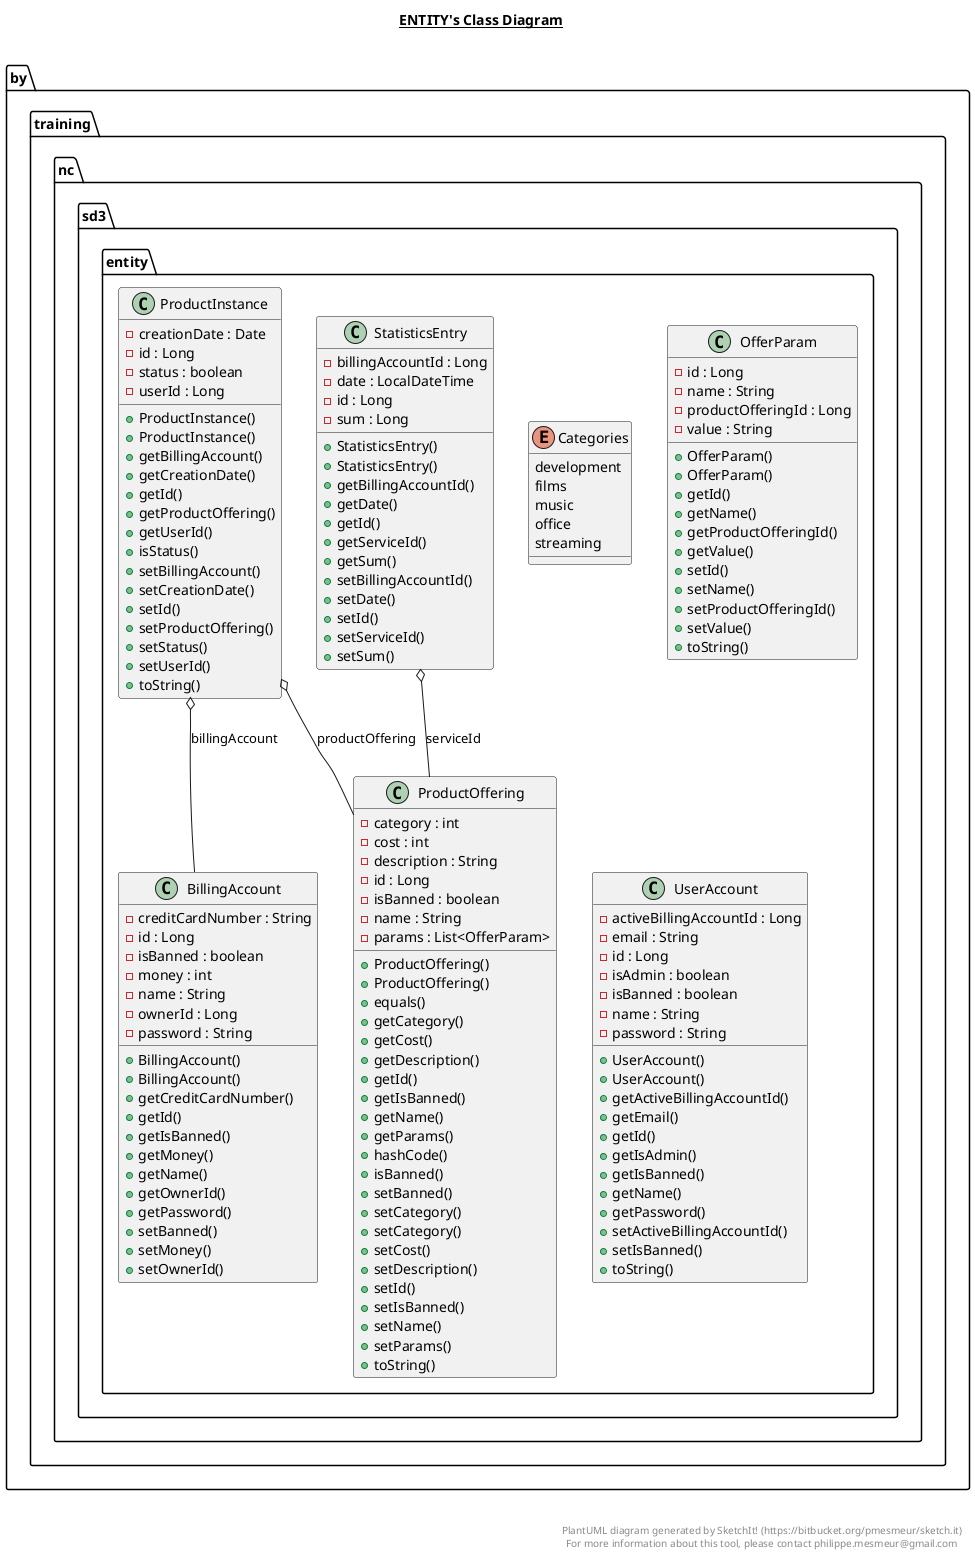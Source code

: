 @startuml

title __ENTITY's Class Diagram__\n

  namespace by.training.nc.sd3 {
    namespace entity {
      class by.training.nc.sd3.entity.BillingAccount {
          - creditCardNumber : String
          - id : Long
          - isBanned : boolean
          - money : int
          - name : String
          - ownerId : Long
          - password : String
          + BillingAccount()
          + BillingAccount()
          + getCreditCardNumber()
          + getId()
          + getIsBanned()
          + getMoney()
          + getName()
          + getOwnerId()
          + getPassword()
          + setBanned()
          + setMoney()
          + setOwnerId()
      }
    }
  }
  

  namespace by.training.nc.sd3 {
    namespace entity {
      enum Categories {
        development
        films
        music
        office
        streaming
      }
    }
  }
  

  namespace by.training.nc.sd3 {
    namespace entity {
      class by.training.nc.sd3.entity.OfferParam {
          - id : Long
          - name : String
          - productOfferingId : Long
          - value : String
          + OfferParam()
          + OfferParam()
          + getId()
          + getName()
          + getProductOfferingId()
          + getValue()
          + setId()
          + setName()
          + setProductOfferingId()
          + setValue()
          + toString()
      }
    }
  }
  

  namespace by.training.nc.sd3 {
    namespace entity {
      class by.training.nc.sd3.entity.ProductInstance {
          - creationDate : Date
          - id : Long
          - status : boolean
          - userId : Long
          + ProductInstance()
          + ProductInstance()
          + getBillingAccount()
          + getCreationDate()
          + getId()
          + getProductOffering()
          + getUserId()
          + isStatus()
          + setBillingAccount()
          + setCreationDate()
          + setId()
          + setProductOffering()
          + setStatus()
          + setUserId()
          + toString()
      }
    }
  }
  

  namespace by.training.nc.sd3 {
    namespace entity {
      class by.training.nc.sd3.entity.ProductOffering {
          - category : int
          - cost : int
          - description : String
          - id : Long
          - isBanned : boolean
          - name : String
          - params : List<OfferParam>
          + ProductOffering()
          + ProductOffering()
          + equals()
          + getCategory()
          + getCost()
          + getDescription()
          + getId()
          + getIsBanned()
          + getName()
          + getParams()
          + hashCode()
          + isBanned()
          + setBanned()
          + setCategory()
          + setCategory()
          + setCost()
          + setDescription()
          + setId()
          + setIsBanned()
          + setName()
          + setParams()
          + toString()
      }
    }
  }
  

  namespace by.training.nc.sd3 {
    namespace entity {
      class by.training.nc.sd3.entity.StatisticsEntry {
          - billingAccountId : Long
          - date : LocalDateTime
          - id : Long
          - sum : Long
          + StatisticsEntry()
          + StatisticsEntry()
          + getBillingAccountId()
          + getDate()
          + getId()
          + getServiceId()
          + getSum()
          + setBillingAccountId()
          + setDate()
          + setId()
          + setServiceId()
          + setSum()
      }
    }
  }
  

  namespace by.training.nc.sd3 {
    namespace entity {
      class by.training.nc.sd3.entity.UserAccount {
          - activeBillingAccountId : Long
          - email : String
          - id : Long
          - isAdmin : boolean
          - isBanned : boolean
          - name : String
          - password : String
          + UserAccount()
          + UserAccount()
          + getActiveBillingAccountId()
          + getEmail()
          + getId()
          + getIsAdmin()
          + getIsBanned()
          + getName()
          + getPassword()
          + setActiveBillingAccountId()
          + setIsBanned()
          + toString()
      }
    }
  }
  

  by.training.nc.sd3.entity.ProductInstance o-- by.training.nc.sd3.entity.BillingAccount : billingAccount
  by.training.nc.sd3.entity.ProductInstance o-- by.training.nc.sd3.entity.ProductOffering : productOffering
  by.training.nc.sd3.entity.StatisticsEntry o-- by.training.nc.sd3.entity.ProductOffering : serviceId


right footer


PlantUML diagram generated by SketchIt! (https://bitbucket.org/pmesmeur/sketch.it)
For more information about this tool, please contact philippe.mesmeur@gmail.com
endfooter

@enduml
